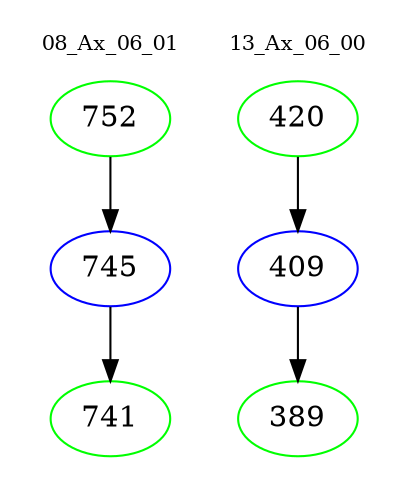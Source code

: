 digraph{
subgraph cluster_0 {
color = white
label = "08_Ax_06_01";
fontsize=10;
T0_752 [label="752", color="green"]
T0_752 -> T0_745 [color="black"]
T0_745 [label="745", color="blue"]
T0_745 -> T0_741 [color="black"]
T0_741 [label="741", color="green"]
}
subgraph cluster_1 {
color = white
label = "13_Ax_06_00";
fontsize=10;
T1_420 [label="420", color="green"]
T1_420 -> T1_409 [color="black"]
T1_409 [label="409", color="blue"]
T1_409 -> T1_389 [color="black"]
T1_389 [label="389", color="green"]
}
}
